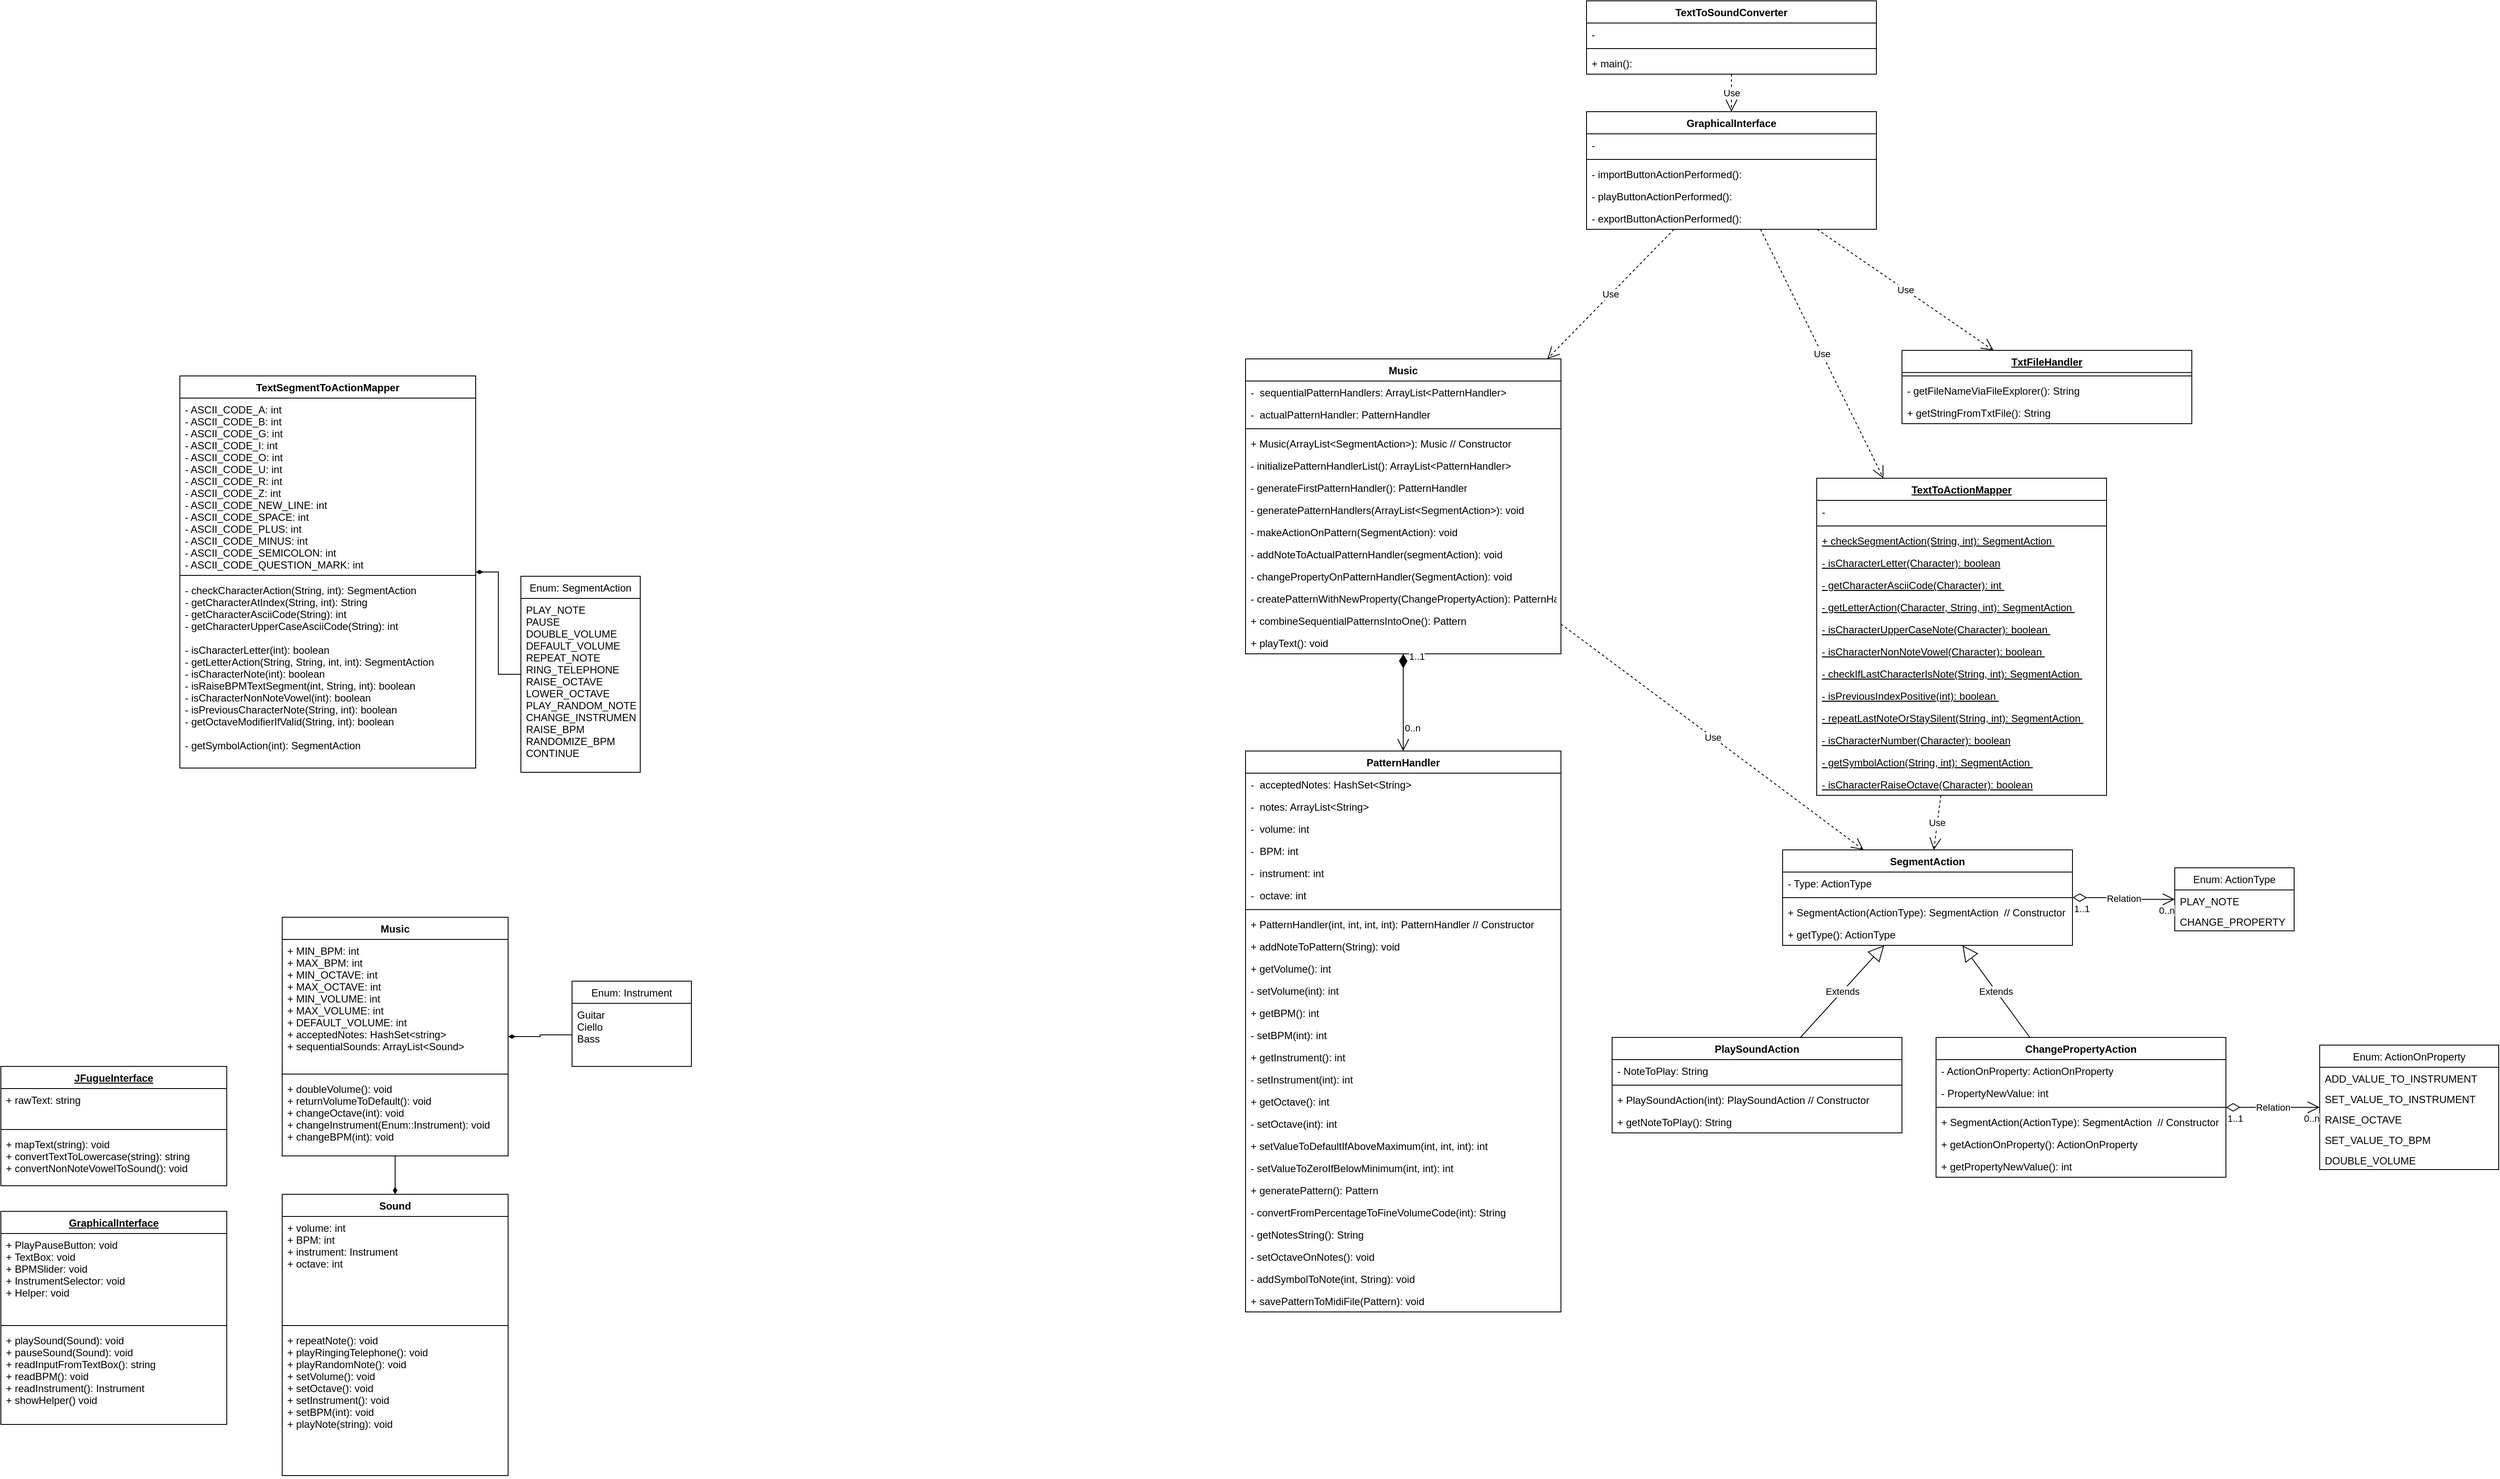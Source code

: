 <mxfile version="20.7.4" type="device"><diagram id="atDaTiZNlyzIli3E-rU5" name="Page-1"><mxGraphModel dx="2537" dy="3193" grid="1" gridSize="10" guides="1" tooltips="1" connect="1" arrows="1" fold="1" page="1" pageScale="1" pageWidth="850" pageHeight="1100" math="0" shadow="0"><root><mxCell id="0"/><mxCell id="1" parent="0"/><mxCell id="zH2M-6JYnDPtaQXjF-2B-13" value="JFugueInterface" style="swimlane;fontStyle=5;align=center;verticalAlign=top;childLayout=stackLayout;horizontal=1;startSize=26;horizontalStack=0;resizeParent=1;resizeParentMax=0;resizeLast=0;collapsible=1;marginBottom=0;" parent="1" vertex="1"><mxGeometry x="-200" y="-370" width="265" height="140" as="geometry"/></mxCell><mxCell id="zH2M-6JYnDPtaQXjF-2B-14" value="+ rawText: string" style="text;strokeColor=none;fillColor=none;align=left;verticalAlign=top;spacingLeft=4;spacingRight=4;overflow=hidden;rotatable=0;points=[[0,0.5],[1,0.5]];portConstraint=eastwest;" parent="zH2M-6JYnDPtaQXjF-2B-13" vertex="1"><mxGeometry y="26" width="265" height="44" as="geometry"/></mxCell><mxCell id="zH2M-6JYnDPtaQXjF-2B-15" value="" style="line;strokeWidth=1;fillColor=none;align=left;verticalAlign=middle;spacingTop=-1;spacingLeft=3;spacingRight=3;rotatable=0;labelPosition=right;points=[];portConstraint=eastwest;strokeColor=inherit;" parent="zH2M-6JYnDPtaQXjF-2B-13" vertex="1"><mxGeometry y="70" width="265" height="8" as="geometry"/></mxCell><mxCell id="zH2M-6JYnDPtaQXjF-2B-16" value="+ mapText(string): void&#10;+ convertTextToLowercase(string): string&#10;+ convertNonNoteVowelToSound(): void&#10;" style="text;strokeColor=none;fillColor=none;align=left;verticalAlign=top;spacingLeft=4;spacingRight=4;overflow=hidden;rotatable=0;points=[[0,0.5],[1,0.5]];portConstraint=eastwest;" parent="zH2M-6JYnDPtaQXjF-2B-13" vertex="1"><mxGeometry y="78" width="265" height="62" as="geometry"/></mxCell><mxCell id="zH2M-6JYnDPtaQXjF-2B-17" value="Sound" style="swimlane;fontStyle=1;align=center;verticalAlign=top;childLayout=stackLayout;horizontal=1;startSize=26;horizontalStack=0;resizeParent=1;resizeParentMax=0;resizeLast=0;collapsible=1;marginBottom=0;" parent="1" vertex="1"><mxGeometry x="130" y="-220" width="265" height="330" as="geometry"/></mxCell><mxCell id="zH2M-6JYnDPtaQXjF-2B-18" value="+ volume: int&#10;+ BPM: int&#10;+ instrument: Instrument&#10;+ octave: int" style="text;strokeColor=none;fillColor=none;align=left;verticalAlign=top;spacingLeft=4;spacingRight=4;overflow=hidden;rotatable=0;points=[[0,0.5],[1,0.5]];portConstraint=eastwest;" parent="zH2M-6JYnDPtaQXjF-2B-17" vertex="1"><mxGeometry y="26" width="265" height="124" as="geometry"/></mxCell><mxCell id="zH2M-6JYnDPtaQXjF-2B-19" value="" style="line;strokeWidth=1;fillColor=none;align=left;verticalAlign=middle;spacingTop=-1;spacingLeft=3;spacingRight=3;rotatable=0;labelPosition=right;points=[];portConstraint=eastwest;strokeColor=inherit;" parent="zH2M-6JYnDPtaQXjF-2B-17" vertex="1"><mxGeometry y="150" width="265" height="8" as="geometry"/></mxCell><mxCell id="zH2M-6JYnDPtaQXjF-2B-20" value="+ repeatNote(): void&#10;+ playRingingTelephone(): void&#10;+ playRandomNote(): void&#10;+ setVolume(): void&#10;+ setOctave(): void&#10;+ setInstrument(): void&#10;+ setBPM(int): void&#10;+ playNote(string): void" style="text;strokeColor=none;fillColor=none;align=left;verticalAlign=top;spacingLeft=4;spacingRight=4;overflow=hidden;rotatable=0;points=[[0,0.5],[1,0.5]];portConstraint=eastwest;" parent="zH2M-6JYnDPtaQXjF-2B-17" vertex="1"><mxGeometry y="158" width="265" height="172" as="geometry"/></mxCell><mxCell id="zH2M-6JYnDPtaQXjF-2B-21" value="GraphicalInterface" style="swimlane;fontStyle=5;align=center;verticalAlign=top;childLayout=stackLayout;horizontal=1;startSize=26;horizontalStack=0;resizeParent=1;resizeParentMax=0;resizeLast=0;collapsible=1;marginBottom=0;" parent="1" vertex="1"><mxGeometry x="-200" y="-200" width="265" height="250" as="geometry"/></mxCell><mxCell id="zH2M-6JYnDPtaQXjF-2B-22" value="+ PlayPauseButton: void&#10;+ TextBox: void&#10;+ BPMSlider: void&#10;+ InstrumentSelector: void&#10;+ Helper: void" style="text;strokeColor=none;fillColor=none;align=left;verticalAlign=top;spacingLeft=4;spacingRight=4;overflow=hidden;rotatable=0;points=[[0,0.5],[1,0.5]];portConstraint=eastwest;" parent="zH2M-6JYnDPtaQXjF-2B-21" vertex="1"><mxGeometry y="26" width="265" height="104" as="geometry"/></mxCell><mxCell id="zH2M-6JYnDPtaQXjF-2B-23" value="" style="line;strokeWidth=1;fillColor=none;align=left;verticalAlign=middle;spacingTop=-1;spacingLeft=3;spacingRight=3;rotatable=0;labelPosition=right;points=[];portConstraint=eastwest;strokeColor=inherit;" parent="zH2M-6JYnDPtaQXjF-2B-21" vertex="1"><mxGeometry y="130" width="265" height="8" as="geometry"/></mxCell><mxCell id="zH2M-6JYnDPtaQXjF-2B-24" value="+ playSound(Sound): void&#10;+ pauseSound(Sound): void&#10;+ readInputFromTextBox(): string&#10;+ readBPM(): void&#10;+ readInstrument(): Instrument&#10;+ showHelper() void" style="text;strokeColor=none;fillColor=none;align=left;verticalAlign=top;spacingLeft=4;spacingRight=4;overflow=hidden;rotatable=0;points=[[0,0.5],[1,0.5]];portConstraint=eastwest;" parent="zH2M-6JYnDPtaQXjF-2B-21" vertex="1"><mxGeometry y="138" width="265" height="112" as="geometry"/></mxCell><mxCell id="zH2M-6JYnDPtaQXjF-2B-29" value="Enum: Instrument" style="swimlane;fontStyle=0;childLayout=stackLayout;horizontal=1;startSize=26;fillColor=none;horizontalStack=0;resizeParent=1;resizeParentMax=0;resizeLast=0;collapsible=1;marginBottom=0;" parent="1" vertex="1"><mxGeometry x="470" y="-470" width="140" height="100" as="geometry"/></mxCell><mxCell id="zH2M-6JYnDPtaQXjF-2B-30" value="Guitar&#10;Ciello&#10;Bass" style="text;strokeColor=none;fillColor=none;align=left;verticalAlign=top;spacingLeft=4;spacingRight=4;overflow=hidden;rotatable=0;points=[[0,0.5],[1,0.5]];portConstraint=eastwest;" parent="zH2M-6JYnDPtaQXjF-2B-29" vertex="1"><mxGeometry y="26" width="140" height="74" as="geometry"/></mxCell><mxCell id="zH2M-6JYnDPtaQXjF-2B-34" style="edgeStyle=orthogonalEdgeStyle;rounded=0;orthogonalLoop=1;jettySize=auto;html=1;endArrow=diamondThin;endFill=1;" parent="1" source="zH2M-6JYnDPtaQXjF-2B-30" target="zH2M-6JYnDPtaQXjF-2B-35" edge="1"><mxGeometry relative="1" as="geometry"><mxPoint x="395" y="-372" as="targetPoint"/></mxGeometry></mxCell><mxCell id="zH2M-6JYnDPtaQXjF-2B-35" value="Music" style="swimlane;fontStyle=1;align=center;verticalAlign=top;childLayout=stackLayout;horizontal=1;startSize=26;horizontalStack=0;resizeParent=1;resizeParentMax=0;resizeLast=0;collapsible=1;marginBottom=0;" parent="1" vertex="1"><mxGeometry x="130" y="-545" width="265" height="280" as="geometry"/></mxCell><mxCell id="zH2M-6JYnDPtaQXjF-2B-36" value="+ MIN_BPM: int&#10;+ MAX_BPM: int&#10;+ MIN_OCTAVE: int&#10;+ MAX_OCTAVE: int&#10;+ MIN_VOLUME: int&#10;+ MAX_VOLUME: int&#10;+ DEFAULT_VOLUME: int&#10;+ acceptedNotes: HashSet&lt;string&gt;&#10;+ sequentialSounds: ArrayList&lt;Sound&gt;" style="text;strokeColor=none;fillColor=none;align=left;verticalAlign=top;spacingLeft=4;spacingRight=4;overflow=hidden;rotatable=0;points=[[0,0.5],[1,0.5]];portConstraint=eastwest;" parent="zH2M-6JYnDPtaQXjF-2B-35" vertex="1"><mxGeometry y="26" width="265" height="154" as="geometry"/></mxCell><mxCell id="zH2M-6JYnDPtaQXjF-2B-37" value="" style="line;strokeWidth=1;fillColor=none;align=left;verticalAlign=middle;spacingTop=-1;spacingLeft=3;spacingRight=3;rotatable=0;labelPosition=right;points=[];portConstraint=eastwest;strokeColor=inherit;" parent="zH2M-6JYnDPtaQXjF-2B-35" vertex="1"><mxGeometry y="180" width="265" height="8" as="geometry"/></mxCell><mxCell id="zH2M-6JYnDPtaQXjF-2B-38" value="+ doubleVolume(): void&#10;+ returnVolumeToDefault(): void&#10;+ changeOctave(int): void&#10;+ changeInstrument(Enum::Instrument): void&#10;+ changeBPM(int): void" style="text;strokeColor=none;fillColor=none;align=left;verticalAlign=top;spacingLeft=4;spacingRight=4;overflow=hidden;rotatable=0;points=[[0,0.5],[1,0.5]];portConstraint=eastwest;" parent="zH2M-6JYnDPtaQXjF-2B-35" vertex="1"><mxGeometry y="188" width="265" height="92" as="geometry"/></mxCell><mxCell id="zH2M-6JYnDPtaQXjF-2B-39" style="edgeStyle=orthogonalEdgeStyle;rounded=0;orthogonalLoop=1;jettySize=auto;html=1;endArrow=diamondThin;endFill=1;" parent="1" source="zH2M-6JYnDPtaQXjF-2B-35" target="zH2M-6JYnDPtaQXjF-2B-17" edge="1"><mxGeometry relative="1" as="geometry"><mxPoint x="355" y="-265" as="sourcePoint"/><mxPoint x="270" y="-260" as="targetPoint"/></mxGeometry></mxCell><mxCell id="vK5d8yM-XBrSYCmpb6tr-5" value="TextSegmentToActionMapper" style="swimlane;fontStyle=1;align=center;verticalAlign=top;childLayout=stackLayout;horizontal=1;startSize=26;horizontalStack=0;resizeParent=1;resizeParentMax=0;resizeLast=0;collapsible=1;marginBottom=0;" parent="1" vertex="1"><mxGeometry x="10" y="-1180" width="347" height="460" as="geometry"/></mxCell><mxCell id="vK5d8yM-XBrSYCmpb6tr-6" value="- ASCII_CODE_A: int&#10;- ASCII_CODE_B: int&#10;- ASCII_CODE_G: int&#10;- ASCII_CODE_I: int&#10;- ASCII_CODE_O: int&#10;- ASCII_CODE_U: int&#10;- ASCII_CODE_R: int&#10;- ASCII_CODE_Z: int&#10;- ASCII_CODE_NEW_LINE: int&#10;- ASCII_CODE_SPACE: int&#10;- ASCII_CODE_PLUS: int&#10;- ASCII_CODE_MINUS: int&#10;- ASCII_CODE_SEMICOLON: int&#10;- ASCII_CODE_QUESTION_MARK: int" style="text;strokeColor=none;fillColor=none;align=left;verticalAlign=top;spacingLeft=4;spacingRight=4;overflow=hidden;rotatable=0;points=[[0,0.5],[1,0.5]];portConstraint=eastwest;" parent="vK5d8yM-XBrSYCmpb6tr-5" vertex="1"><mxGeometry y="26" width="347" height="204" as="geometry"/></mxCell><mxCell id="vK5d8yM-XBrSYCmpb6tr-7" value="" style="line;strokeWidth=1;fillColor=none;align=left;verticalAlign=middle;spacingTop=-1;spacingLeft=3;spacingRight=3;rotatable=0;labelPosition=right;points=[];portConstraint=eastwest;strokeColor=inherit;" parent="vK5d8yM-XBrSYCmpb6tr-5" vertex="1"><mxGeometry y="230" width="347" height="8" as="geometry"/></mxCell><mxCell id="vK5d8yM-XBrSYCmpb6tr-8" value="- checkCharacterAction(String, int): SegmentAction&#10;- getCharacterAtIndex(String, int): String&#10;- getCharacterAsciiCode(String): int&#10;- getCharacterUpperCaseAsciiCode(String): int&#10;&#10;- isCharacterLetter(int): boolean&#10;- getLetterAction(String, String, int, int): SegmentAction&#10;- isCharacterNote(int): boolean&#10;- isRaiseBPMTextSegment(int, String, int): boolean&#10;- isCharacterNonNoteVowel(int): boolean&#10;- isPreviousCharacterNote(String, int): boolean&#10;- getOctaveModifierIfValid(String, int): boolean&#10;&#10;- getSymbolAction(int): SegmentAction" style="text;strokeColor=none;fillColor=none;align=left;verticalAlign=top;spacingLeft=4;spacingRight=4;overflow=hidden;rotatable=0;points=[[0,0.5],[1,0.5]];portConstraint=eastwest;" parent="vK5d8yM-XBrSYCmpb6tr-5" vertex="1"><mxGeometry y="238" width="347" height="222" as="geometry"/></mxCell><mxCell id="vK5d8yM-XBrSYCmpb6tr-9" value="Enum: SegmentAction" style="swimlane;fontStyle=0;childLayout=stackLayout;horizontal=1;startSize=26;fillColor=none;horizontalStack=0;resizeParent=1;resizeParentMax=0;resizeLast=0;collapsible=1;marginBottom=0;" parent="1" vertex="1"><mxGeometry x="410" y="-945" width="140" height="230" as="geometry"/></mxCell><mxCell id="vK5d8yM-XBrSYCmpb6tr-10" value="PLAY_NOTE&#10;PAUSE&#10;DOUBLE_VOLUME&#10;DEFAULT_VOLUME&#10;REPEAT_NOTE&#10;RING_TELEPHONE&#10;RAISE_OCTAVE&#10;LOWER_OCTAVE&#10;PLAY_RANDOM_NOTE&#10;CHANGE_INSTRUMENT&#10;RAISE_BPM&#10;RANDOMIZE_BPM&#10;CONTINUE" style="text;strokeColor=none;fillColor=none;align=left;verticalAlign=top;spacingLeft=4;spacingRight=4;overflow=hidden;rotatable=0;points=[[0,0.5],[1,0.5]];portConstraint=eastwest;" parent="vK5d8yM-XBrSYCmpb6tr-9" vertex="1"><mxGeometry y="26" width="140" height="204" as="geometry"/></mxCell><mxCell id="vK5d8yM-XBrSYCmpb6tr-11" style="edgeStyle=orthogonalEdgeStyle;rounded=0;orthogonalLoop=1;jettySize=auto;html=1;endArrow=diamondThin;endFill=1;" parent="1" source="vK5d8yM-XBrSYCmpb6tr-9" target="vK5d8yM-XBrSYCmpb6tr-5" edge="1"><mxGeometry relative="1" as="geometry"><mxPoint x="405" y="-395" as="targetPoint"/><mxPoint x="480" y="-397" as="sourcePoint"/></mxGeometry></mxCell><mxCell id="uSmnCyUoF4wdFyM7Fbh--1" value="SegmentAction" style="swimlane;fontStyle=1;align=center;verticalAlign=top;childLayout=stackLayout;horizontal=1;startSize=26;horizontalStack=0;resizeParent=1;resizeParentMax=0;resizeLast=0;collapsible=1;marginBottom=0;" vertex="1" parent="1"><mxGeometry x="1890" y="-624" width="340" height="112" as="geometry"/></mxCell><mxCell id="uSmnCyUoF4wdFyM7Fbh--5" value="- Type: ActionType" style="text;strokeColor=none;fillColor=none;align=left;verticalAlign=top;spacingLeft=4;spacingRight=4;overflow=hidden;rotatable=0;points=[[0,0.5],[1,0.5]];portConstraint=eastwest;" vertex="1" parent="uSmnCyUoF4wdFyM7Fbh--1"><mxGeometry y="26" width="340" height="26" as="geometry"/></mxCell><mxCell id="uSmnCyUoF4wdFyM7Fbh--3" value="" style="line;strokeWidth=1;fillColor=none;align=left;verticalAlign=middle;spacingTop=-1;spacingLeft=3;spacingRight=3;rotatable=0;labelPosition=right;points=[];portConstraint=eastwest;strokeColor=inherit;" vertex="1" parent="uSmnCyUoF4wdFyM7Fbh--1"><mxGeometry y="52" width="340" height="8" as="geometry"/></mxCell><mxCell id="uSmnCyUoF4wdFyM7Fbh--8" value="+ SegmentAction(ActionType): SegmentAction  // Constructor" style="text;strokeColor=none;fillColor=none;align=left;verticalAlign=top;spacingLeft=4;spacingRight=4;overflow=hidden;rotatable=0;points=[[0,0.5],[1,0.5]];portConstraint=eastwest;" vertex="1" parent="uSmnCyUoF4wdFyM7Fbh--1"><mxGeometry y="60" width="340" height="26" as="geometry"/></mxCell><mxCell id="uSmnCyUoF4wdFyM7Fbh--6" value="+ getType(): ActionType" style="text;strokeColor=none;fillColor=none;align=left;verticalAlign=top;spacingLeft=4;spacingRight=4;overflow=hidden;rotatable=0;points=[[0,0.5],[1,0.5]];portConstraint=eastwest;" vertex="1" parent="uSmnCyUoF4wdFyM7Fbh--1"><mxGeometry y="86" width="340" height="26" as="geometry"/></mxCell><mxCell id="uSmnCyUoF4wdFyM7Fbh--9" value="PlaySoundAction" style="swimlane;fontStyle=1;align=center;verticalAlign=top;childLayout=stackLayout;horizontal=1;startSize=26;horizontalStack=0;resizeParent=1;resizeParentMax=0;resizeLast=0;collapsible=1;marginBottom=0;" vertex="1" parent="1"><mxGeometry x="1690" y="-404" width="340" height="112" as="geometry"/></mxCell><mxCell id="uSmnCyUoF4wdFyM7Fbh--14" value="- NoteToPlay: String" style="text;strokeColor=none;fillColor=none;align=left;verticalAlign=top;spacingLeft=4;spacingRight=4;overflow=hidden;rotatable=0;points=[[0,0.5],[1,0.5]];portConstraint=eastwest;" vertex="1" parent="uSmnCyUoF4wdFyM7Fbh--9"><mxGeometry y="26" width="340" height="26" as="geometry"/></mxCell><mxCell id="uSmnCyUoF4wdFyM7Fbh--11" value="" style="line;strokeWidth=1;fillColor=none;align=left;verticalAlign=middle;spacingTop=-1;spacingLeft=3;spacingRight=3;rotatable=0;labelPosition=right;points=[];portConstraint=eastwest;strokeColor=inherit;" vertex="1" parent="uSmnCyUoF4wdFyM7Fbh--9"><mxGeometry y="52" width="340" height="8" as="geometry"/></mxCell><mxCell id="uSmnCyUoF4wdFyM7Fbh--12" value="+ PlaySoundAction(int): PlaySoundAction // Constructor" style="text;strokeColor=none;fillColor=none;align=left;verticalAlign=top;spacingLeft=4;spacingRight=4;overflow=hidden;rotatable=0;points=[[0,0.5],[1,0.5]];portConstraint=eastwest;" vertex="1" parent="uSmnCyUoF4wdFyM7Fbh--9"><mxGeometry y="60" width="340" height="26" as="geometry"/></mxCell><mxCell id="uSmnCyUoF4wdFyM7Fbh--13" value="+ getNoteToPlay(): String" style="text;strokeColor=none;fillColor=none;align=left;verticalAlign=top;spacingLeft=4;spacingRight=4;overflow=hidden;rotatable=0;points=[[0,0.5],[1,0.5]];portConstraint=eastwest;" vertex="1" parent="uSmnCyUoF4wdFyM7Fbh--9"><mxGeometry y="86" width="340" height="26" as="geometry"/></mxCell><mxCell id="uSmnCyUoF4wdFyM7Fbh--15" value="ChangePropertyAction" style="swimlane;fontStyle=1;align=center;verticalAlign=top;childLayout=stackLayout;horizontal=1;startSize=26;horizontalStack=0;resizeParent=1;resizeParentMax=0;resizeLast=0;collapsible=1;marginBottom=0;" vertex="1" parent="1"><mxGeometry x="2070" y="-404" width="340" height="164" as="geometry"/></mxCell><mxCell id="uSmnCyUoF4wdFyM7Fbh--16" value="- ActionOnProperty: ActionOnProperty" style="text;strokeColor=none;fillColor=none;align=left;verticalAlign=top;spacingLeft=4;spacingRight=4;overflow=hidden;rotatable=0;points=[[0,0.5],[1,0.5]];portConstraint=eastwest;" vertex="1" parent="uSmnCyUoF4wdFyM7Fbh--15"><mxGeometry y="26" width="340" height="26" as="geometry"/></mxCell><mxCell id="uSmnCyUoF4wdFyM7Fbh--17" value="- PropertyNewValue: int" style="text;strokeColor=none;fillColor=none;align=left;verticalAlign=top;spacingLeft=4;spacingRight=4;overflow=hidden;rotatable=0;points=[[0,0.5],[1,0.5]];portConstraint=eastwest;" vertex="1" parent="uSmnCyUoF4wdFyM7Fbh--15"><mxGeometry y="52" width="340" height="26" as="geometry"/></mxCell><mxCell id="uSmnCyUoF4wdFyM7Fbh--18" value="" style="line;strokeWidth=1;fillColor=none;align=left;verticalAlign=middle;spacingTop=-1;spacingLeft=3;spacingRight=3;rotatable=0;labelPosition=right;points=[];portConstraint=eastwest;strokeColor=inherit;" vertex="1" parent="uSmnCyUoF4wdFyM7Fbh--15"><mxGeometry y="78" width="340" height="8" as="geometry"/></mxCell><mxCell id="uSmnCyUoF4wdFyM7Fbh--19" value="+ SegmentAction(ActionType): SegmentAction  // Constructor" style="text;strokeColor=none;fillColor=none;align=left;verticalAlign=top;spacingLeft=4;spacingRight=4;overflow=hidden;rotatable=0;points=[[0,0.5],[1,0.5]];portConstraint=eastwest;" vertex="1" parent="uSmnCyUoF4wdFyM7Fbh--15"><mxGeometry y="86" width="340" height="26" as="geometry"/></mxCell><mxCell id="uSmnCyUoF4wdFyM7Fbh--20" value="+ getActionOnProperty(): ActionOnProperty" style="text;strokeColor=none;fillColor=none;align=left;verticalAlign=top;spacingLeft=4;spacingRight=4;overflow=hidden;rotatable=0;points=[[0,0.5],[1,0.5]];portConstraint=eastwest;" vertex="1" parent="uSmnCyUoF4wdFyM7Fbh--15"><mxGeometry y="112" width="340" height="26" as="geometry"/></mxCell><mxCell id="uSmnCyUoF4wdFyM7Fbh--49" value="+ getPropertyNewValue(): int" style="text;strokeColor=none;fillColor=none;align=left;verticalAlign=top;spacingLeft=4;spacingRight=4;overflow=hidden;rotatable=0;points=[[0,0.5],[1,0.5]];portConstraint=eastwest;" vertex="1" parent="uSmnCyUoF4wdFyM7Fbh--15"><mxGeometry y="138" width="340" height="26" as="geometry"/></mxCell><mxCell id="uSmnCyUoF4wdFyM7Fbh--21" value="Extends" style="endArrow=block;endSize=16;endFill=0;html=1;rounded=0;" edge="1" parent="1" source="uSmnCyUoF4wdFyM7Fbh--9" target="uSmnCyUoF4wdFyM7Fbh--1"><mxGeometry width="160" relative="1" as="geometry"><mxPoint x="1850" y="-454" as="sourcePoint"/><mxPoint x="2010" y="-454" as="targetPoint"/></mxGeometry></mxCell><mxCell id="uSmnCyUoF4wdFyM7Fbh--22" value="Extends" style="endArrow=block;endSize=16;endFill=0;html=1;rounded=0;" edge="1" parent="1" source="uSmnCyUoF4wdFyM7Fbh--15" target="uSmnCyUoF4wdFyM7Fbh--1"><mxGeometry width="160" relative="1" as="geometry"><mxPoint x="2049.997" y="-396" as="sourcePoint"/><mxPoint x="2142.701" y="-504" as="targetPoint"/></mxGeometry></mxCell><mxCell id="uSmnCyUoF4wdFyM7Fbh--23" value="Enum: ActionType" style="swimlane;fontStyle=0;childLayout=stackLayout;horizontal=1;startSize=26;fillColor=none;horizontalStack=0;resizeParent=1;resizeParentMax=0;resizeLast=0;collapsible=1;marginBottom=0;" vertex="1" parent="1"><mxGeometry x="2350" y="-603" width="140" height="74" as="geometry"/></mxCell><mxCell id="uSmnCyUoF4wdFyM7Fbh--24" value="PLAY_NOTE" style="text;strokeColor=none;fillColor=none;align=left;verticalAlign=top;spacingLeft=4;spacingRight=4;overflow=hidden;rotatable=0;points=[[0,0.5],[1,0.5]];portConstraint=eastwest;" vertex="1" parent="uSmnCyUoF4wdFyM7Fbh--23"><mxGeometry y="26" width="140" height="24" as="geometry"/></mxCell><mxCell id="uSmnCyUoF4wdFyM7Fbh--40" value="CHANGE_PROPERTY" style="text;strokeColor=none;fillColor=none;align=left;verticalAlign=top;spacingLeft=4;spacingRight=4;overflow=hidden;rotatable=0;points=[[0,0.5],[1,0.5]];portConstraint=eastwest;" vertex="1" parent="uSmnCyUoF4wdFyM7Fbh--23"><mxGeometry y="50" width="140" height="24" as="geometry"/></mxCell><mxCell id="uSmnCyUoF4wdFyM7Fbh--26" value="Relation" style="endArrow=open;html=1;endSize=12;startArrow=diamondThin;startSize=14;startFill=0;edgeStyle=orthogonalEdgeStyle;rounded=0;" edge="1" parent="1" source="uSmnCyUoF4wdFyM7Fbh--1" target="uSmnCyUoF4wdFyM7Fbh--23"><mxGeometry relative="1" as="geometry"><mxPoint x="2250" y="-619.34" as="sourcePoint"/><mxPoint x="2410" y="-619.34" as="targetPoint"/></mxGeometry></mxCell><mxCell id="uSmnCyUoF4wdFyM7Fbh--27" value="1..1" style="edgeLabel;resizable=0;html=1;align=left;verticalAlign=top;" connectable="0" vertex="1" parent="uSmnCyUoF4wdFyM7Fbh--26"><mxGeometry x="-1" relative="1" as="geometry"/></mxCell><mxCell id="uSmnCyUoF4wdFyM7Fbh--28" value="0..n" style="edgeLabel;resizable=0;html=1;align=right;verticalAlign=top;" connectable="0" vertex="1" parent="uSmnCyUoF4wdFyM7Fbh--26"><mxGeometry x="1" relative="1" as="geometry"/></mxCell><mxCell id="uSmnCyUoF4wdFyM7Fbh--29" value="Enum: ActionOnProperty" style="swimlane;fontStyle=0;childLayout=stackLayout;horizontal=1;startSize=26;fillColor=none;horizontalStack=0;resizeParent=1;resizeParentMax=0;resizeLast=0;collapsible=1;marginBottom=0;" vertex="1" parent="1"><mxGeometry x="2520" y="-395" width="210" height="146" as="geometry"/></mxCell><mxCell id="uSmnCyUoF4wdFyM7Fbh--30" value="ADD_VALUE_TO_INSTRUMENT" style="text;strokeColor=none;fillColor=none;align=left;verticalAlign=top;spacingLeft=4;spacingRight=4;overflow=hidden;rotatable=0;points=[[0,0.5],[1,0.5]];portConstraint=eastwest;" vertex="1" parent="uSmnCyUoF4wdFyM7Fbh--29"><mxGeometry y="26" width="210" height="24" as="geometry"/></mxCell><mxCell id="uSmnCyUoF4wdFyM7Fbh--36" value="SET_VALUE_TO_INSTRUMENT" style="text;strokeColor=none;fillColor=none;align=left;verticalAlign=top;spacingLeft=4;spacingRight=4;overflow=hidden;rotatable=0;points=[[0,0.5],[1,0.5]];portConstraint=eastwest;" vertex="1" parent="uSmnCyUoF4wdFyM7Fbh--29"><mxGeometry y="50" width="210" height="24" as="geometry"/></mxCell><mxCell id="uSmnCyUoF4wdFyM7Fbh--37" value="RAISE_OCTAVE" style="text;strokeColor=none;fillColor=none;align=left;verticalAlign=top;spacingLeft=4;spacingRight=4;overflow=hidden;rotatable=0;points=[[0,0.5],[1,0.5]];portConstraint=eastwest;" vertex="1" parent="uSmnCyUoF4wdFyM7Fbh--29"><mxGeometry y="74" width="210" height="24" as="geometry"/></mxCell><mxCell id="uSmnCyUoF4wdFyM7Fbh--38" value="SET_VALUE_TO_BPM" style="text;strokeColor=none;fillColor=none;align=left;verticalAlign=top;spacingLeft=4;spacingRight=4;overflow=hidden;rotatable=0;points=[[0,0.5],[1,0.5]];portConstraint=eastwest;" vertex="1" parent="uSmnCyUoF4wdFyM7Fbh--29"><mxGeometry y="98" width="210" height="24" as="geometry"/></mxCell><mxCell id="uSmnCyUoF4wdFyM7Fbh--39" value="DOUBLE_VOLUME" style="text;strokeColor=none;fillColor=none;align=left;verticalAlign=top;spacingLeft=4;spacingRight=4;overflow=hidden;rotatable=0;points=[[0,0.5],[1,0.5]];portConstraint=eastwest;" vertex="1" parent="uSmnCyUoF4wdFyM7Fbh--29"><mxGeometry y="122" width="210" height="24" as="geometry"/></mxCell><mxCell id="uSmnCyUoF4wdFyM7Fbh--31" value="Relation" style="endArrow=open;html=1;endSize=12;startArrow=diamondThin;startSize=14;startFill=0;edgeStyle=orthogonalEdgeStyle;rounded=0;" edge="1" parent="1" source="uSmnCyUoF4wdFyM7Fbh--15" target="uSmnCyUoF4wdFyM7Fbh--29"><mxGeometry relative="1" as="geometry"><mxPoint x="2440" y="-348.36" as="sourcePoint"/><mxPoint x="2560" y="-348.36" as="targetPoint"/></mxGeometry></mxCell><mxCell id="uSmnCyUoF4wdFyM7Fbh--32" value="1..1" style="edgeLabel;resizable=0;html=1;align=left;verticalAlign=top;" connectable="0" vertex="1" parent="uSmnCyUoF4wdFyM7Fbh--31"><mxGeometry x="-1" relative="1" as="geometry"/></mxCell><mxCell id="uSmnCyUoF4wdFyM7Fbh--33" value="0..n" style="edgeLabel;resizable=0;html=1;align=right;verticalAlign=top;" connectable="0" vertex="1" parent="uSmnCyUoF4wdFyM7Fbh--31"><mxGeometry x="1" relative="1" as="geometry"/></mxCell><mxCell id="uSmnCyUoF4wdFyM7Fbh--41" value="TextToActionMapper" style="swimlane;fontStyle=5;align=center;verticalAlign=top;childLayout=stackLayout;horizontal=1;startSize=26;horizontalStack=0;resizeParent=1;resizeParentMax=0;resizeLast=0;collapsible=1;marginBottom=0;" vertex="1" parent="1"><mxGeometry x="1930" y="-1060" width="340" height="372" as="geometry"/></mxCell><mxCell id="uSmnCyUoF4wdFyM7Fbh--42" value="- " style="text;strokeColor=none;fillColor=none;align=left;verticalAlign=top;spacingLeft=4;spacingRight=4;overflow=hidden;rotatable=0;points=[[0,0.5],[1,0.5]];portConstraint=eastwest;" vertex="1" parent="uSmnCyUoF4wdFyM7Fbh--41"><mxGeometry y="26" width="340" height="26" as="geometry"/></mxCell><mxCell id="uSmnCyUoF4wdFyM7Fbh--43" value="" style="line;strokeWidth=1;fillColor=none;align=left;verticalAlign=middle;spacingTop=-1;spacingLeft=3;spacingRight=3;rotatable=0;labelPosition=right;points=[];portConstraint=eastwest;strokeColor=inherit;fontStyle=4" vertex="1" parent="uSmnCyUoF4wdFyM7Fbh--41"><mxGeometry y="52" width="340" height="8" as="geometry"/></mxCell><mxCell id="uSmnCyUoF4wdFyM7Fbh--127" value="+ checkSegmentAction(String, int): SegmentAction " style="text;strokeColor=none;fillColor=none;align=left;verticalAlign=top;spacingLeft=4;spacingRight=4;overflow=hidden;rotatable=0;points=[[0,0.5],[1,0.5]];portConstraint=eastwest;fontStyle=4" vertex="1" parent="uSmnCyUoF4wdFyM7Fbh--41"><mxGeometry y="60" width="340" height="26" as="geometry"/></mxCell><mxCell id="uSmnCyUoF4wdFyM7Fbh--125" value="- isCharacterLetter(Character): boolean" style="text;strokeColor=none;fillColor=none;align=left;verticalAlign=top;spacingLeft=4;spacingRight=4;overflow=hidden;rotatable=0;points=[[0,0.5],[1,0.5]];portConstraint=eastwest;fontStyle=4" vertex="1" parent="uSmnCyUoF4wdFyM7Fbh--41"><mxGeometry y="86" width="340" height="26" as="geometry"/></mxCell><mxCell id="uSmnCyUoF4wdFyM7Fbh--124" value="- getCharacterAsciiCode(Character): int " style="text;strokeColor=none;fillColor=none;align=left;verticalAlign=top;spacingLeft=4;spacingRight=4;overflow=hidden;rotatable=0;points=[[0,0.5],[1,0.5]];portConstraint=eastwest;fontStyle=4" vertex="1" parent="uSmnCyUoF4wdFyM7Fbh--41"><mxGeometry y="112" width="340" height="26" as="geometry"/></mxCell><mxCell id="uSmnCyUoF4wdFyM7Fbh--123" value="- getLetterAction(Character, String, int): SegmentAction " style="text;strokeColor=none;fillColor=none;align=left;verticalAlign=top;spacingLeft=4;spacingRight=4;overflow=hidden;rotatable=0;points=[[0,0.5],[1,0.5]];portConstraint=eastwest;fontStyle=4" vertex="1" parent="uSmnCyUoF4wdFyM7Fbh--41"><mxGeometry y="138" width="340" height="26" as="geometry"/></mxCell><mxCell id="uSmnCyUoF4wdFyM7Fbh--122" value="- isCharacterUpperCaseNote(Character): boolean " style="text;strokeColor=none;fillColor=none;align=left;verticalAlign=top;spacingLeft=4;spacingRight=4;overflow=hidden;rotatable=0;points=[[0,0.5],[1,0.5]];portConstraint=eastwest;fontStyle=4" vertex="1" parent="uSmnCyUoF4wdFyM7Fbh--41"><mxGeometry y="164" width="340" height="26" as="geometry"/></mxCell><mxCell id="uSmnCyUoF4wdFyM7Fbh--121" value="- isCharacterNonNoteVowel(Character): boolean " style="text;strokeColor=none;fillColor=none;align=left;verticalAlign=top;spacingLeft=4;spacingRight=4;overflow=hidden;rotatable=0;points=[[0,0.5],[1,0.5]];portConstraint=eastwest;fontStyle=4" vertex="1" parent="uSmnCyUoF4wdFyM7Fbh--41"><mxGeometry y="190" width="340" height="26" as="geometry"/></mxCell><mxCell id="uSmnCyUoF4wdFyM7Fbh--120" value="- checkIfLastCharacterIsNote(String, int): SegmentAction " style="text;strokeColor=none;fillColor=none;align=left;verticalAlign=top;spacingLeft=4;spacingRight=4;overflow=hidden;rotatable=0;points=[[0,0.5],[1,0.5]];portConstraint=eastwest;fontStyle=4" vertex="1" parent="uSmnCyUoF4wdFyM7Fbh--41"><mxGeometry y="216" width="340" height="26" as="geometry"/></mxCell><mxCell id="uSmnCyUoF4wdFyM7Fbh--119" value="- isPreviousIndexPositive(int): boolean " style="text;strokeColor=none;fillColor=none;align=left;verticalAlign=top;spacingLeft=4;spacingRight=4;overflow=hidden;rotatable=0;points=[[0,0.5],[1,0.5]];portConstraint=eastwest;fontStyle=4" vertex="1" parent="uSmnCyUoF4wdFyM7Fbh--41"><mxGeometry y="242" width="340" height="26" as="geometry"/></mxCell><mxCell id="uSmnCyUoF4wdFyM7Fbh--118" value="- repeatLastNoteOrStaySilent(String, int): SegmentAction " style="text;strokeColor=none;fillColor=none;align=left;verticalAlign=top;spacingLeft=4;spacingRight=4;overflow=hidden;rotatable=0;points=[[0,0.5],[1,0.5]];portConstraint=eastwest;fontStyle=4" vertex="1" parent="uSmnCyUoF4wdFyM7Fbh--41"><mxGeometry y="268" width="340" height="26" as="geometry"/></mxCell><mxCell id="uSmnCyUoF4wdFyM7Fbh--131" value="- isCharacterNumber(Character): boolean" style="text;strokeColor=none;fillColor=none;align=left;verticalAlign=top;spacingLeft=4;spacingRight=4;overflow=hidden;rotatable=0;points=[[0,0.5],[1,0.5]];portConstraint=eastwest;fontStyle=4" vertex="1" parent="uSmnCyUoF4wdFyM7Fbh--41"><mxGeometry y="294" width="340" height="26" as="geometry"/></mxCell><mxCell id="uSmnCyUoF4wdFyM7Fbh--132" value="- getSymbolAction(String, int): SegmentAction " style="text;strokeColor=none;fillColor=none;align=left;verticalAlign=top;spacingLeft=4;spacingRight=4;overflow=hidden;rotatable=0;points=[[0,0.5],[1,0.5]];portConstraint=eastwest;fontStyle=4" vertex="1" parent="uSmnCyUoF4wdFyM7Fbh--41"><mxGeometry y="320" width="340" height="26" as="geometry"/></mxCell><mxCell id="uSmnCyUoF4wdFyM7Fbh--133" value="- isCharacterRaiseOctave(Character): boolean" style="text;strokeColor=none;fillColor=none;align=left;verticalAlign=top;spacingLeft=4;spacingRight=4;overflow=hidden;rotatable=0;points=[[0,0.5],[1,0.5]];portConstraint=eastwest;fontStyle=4" vertex="1" parent="uSmnCyUoF4wdFyM7Fbh--41"><mxGeometry y="346" width="340" height="26" as="geometry"/></mxCell><mxCell id="uSmnCyUoF4wdFyM7Fbh--50" value="TextToSoundConverter" style="swimlane;fontStyle=1;align=center;verticalAlign=top;childLayout=stackLayout;horizontal=1;startSize=26;horizontalStack=0;resizeParent=1;resizeParentMax=0;resizeLast=0;collapsible=1;marginBottom=0;" vertex="1" parent="1"><mxGeometry x="1660" y="-1620" width="340" height="86" as="geometry"/></mxCell><mxCell id="uSmnCyUoF4wdFyM7Fbh--51" value="- " style="text;strokeColor=none;fillColor=none;align=left;verticalAlign=top;spacingLeft=4;spacingRight=4;overflow=hidden;rotatable=0;points=[[0,0.5],[1,0.5]];portConstraint=eastwest;" vertex="1" parent="uSmnCyUoF4wdFyM7Fbh--50"><mxGeometry y="26" width="340" height="26" as="geometry"/></mxCell><mxCell id="uSmnCyUoF4wdFyM7Fbh--52" value="" style="line;strokeWidth=1;fillColor=none;align=left;verticalAlign=middle;spacingTop=-1;spacingLeft=3;spacingRight=3;rotatable=0;labelPosition=right;points=[];portConstraint=eastwest;strokeColor=inherit;" vertex="1" parent="uSmnCyUoF4wdFyM7Fbh--50"><mxGeometry y="52" width="340" height="8" as="geometry"/></mxCell><mxCell id="uSmnCyUoF4wdFyM7Fbh--53" value="+ main(): " style="text;strokeColor=none;fillColor=none;align=left;verticalAlign=top;spacingLeft=4;spacingRight=4;overflow=hidden;rotatable=0;points=[[0,0.5],[1,0.5]];portConstraint=eastwest;" vertex="1" parent="uSmnCyUoF4wdFyM7Fbh--50"><mxGeometry y="60" width="340" height="26" as="geometry"/></mxCell><mxCell id="uSmnCyUoF4wdFyM7Fbh--54" value="PatternHandler" style="swimlane;fontStyle=1;align=center;verticalAlign=top;childLayout=stackLayout;horizontal=1;startSize=26;horizontalStack=0;resizeParent=1;resizeParentMax=0;resizeLast=0;collapsible=1;marginBottom=0;" vertex="1" parent="1"><mxGeometry x="1260" y="-740" width="370" height="658" as="geometry"/></mxCell><mxCell id="uSmnCyUoF4wdFyM7Fbh--55" value="-  acceptedNotes: HashSet&lt;String&gt;" style="text;strokeColor=none;fillColor=none;align=left;verticalAlign=top;spacingLeft=4;spacingRight=4;overflow=hidden;rotatable=0;points=[[0,0.5],[1,0.5]];portConstraint=eastwest;" vertex="1" parent="uSmnCyUoF4wdFyM7Fbh--54"><mxGeometry y="26" width="370" height="26" as="geometry"/></mxCell><mxCell id="uSmnCyUoF4wdFyM7Fbh--58" value="-  notes: ArrayList&lt;String&gt;" style="text;strokeColor=none;fillColor=none;align=left;verticalAlign=top;spacingLeft=4;spacingRight=4;overflow=hidden;rotatable=0;points=[[0,0.5],[1,0.5]];portConstraint=eastwest;" vertex="1" parent="uSmnCyUoF4wdFyM7Fbh--54"><mxGeometry y="52" width="370" height="26" as="geometry"/></mxCell><mxCell id="uSmnCyUoF4wdFyM7Fbh--60" value="-  volume: int" style="text;strokeColor=none;fillColor=none;align=left;verticalAlign=top;spacingLeft=4;spacingRight=4;overflow=hidden;rotatable=0;points=[[0,0.5],[1,0.5]];portConstraint=eastwest;" vertex="1" parent="uSmnCyUoF4wdFyM7Fbh--54"><mxGeometry y="78" width="370" height="26" as="geometry"/></mxCell><mxCell id="uSmnCyUoF4wdFyM7Fbh--59" value="-  BPM: int" style="text;strokeColor=none;fillColor=none;align=left;verticalAlign=top;spacingLeft=4;spacingRight=4;overflow=hidden;rotatable=0;points=[[0,0.5],[1,0.5]];portConstraint=eastwest;" vertex="1" parent="uSmnCyUoF4wdFyM7Fbh--54"><mxGeometry y="104" width="370" height="26" as="geometry"/></mxCell><mxCell id="uSmnCyUoF4wdFyM7Fbh--61" value="-  instrument: int" style="text;strokeColor=none;fillColor=none;align=left;verticalAlign=top;spacingLeft=4;spacingRight=4;overflow=hidden;rotatable=0;points=[[0,0.5],[1,0.5]];portConstraint=eastwest;" vertex="1" parent="uSmnCyUoF4wdFyM7Fbh--54"><mxGeometry y="130" width="370" height="26" as="geometry"/></mxCell><mxCell id="uSmnCyUoF4wdFyM7Fbh--62" value="-  octave: int" style="text;strokeColor=none;fillColor=none;align=left;verticalAlign=top;spacingLeft=4;spacingRight=4;overflow=hidden;rotatable=0;points=[[0,0.5],[1,0.5]];portConstraint=eastwest;" vertex="1" parent="uSmnCyUoF4wdFyM7Fbh--54"><mxGeometry y="156" width="370" height="26" as="geometry"/></mxCell><mxCell id="uSmnCyUoF4wdFyM7Fbh--56" value="" style="line;strokeWidth=1;fillColor=none;align=left;verticalAlign=middle;spacingTop=-1;spacingLeft=3;spacingRight=3;rotatable=0;labelPosition=right;points=[];portConstraint=eastwest;strokeColor=inherit;" vertex="1" parent="uSmnCyUoF4wdFyM7Fbh--54"><mxGeometry y="182" width="370" height="8" as="geometry"/></mxCell><mxCell id="uSmnCyUoF4wdFyM7Fbh--57" value="+ PatternHandler(int, int, int, int): PatternHandler // Constructor" style="text;strokeColor=none;fillColor=none;align=left;verticalAlign=top;spacingLeft=4;spacingRight=4;overflow=hidden;rotatable=0;points=[[0,0.5],[1,0.5]];portConstraint=eastwest;" vertex="1" parent="uSmnCyUoF4wdFyM7Fbh--54"><mxGeometry y="190" width="370" height="26" as="geometry"/></mxCell><mxCell id="uSmnCyUoF4wdFyM7Fbh--65" value="+ addNoteToPattern(String): void " style="text;strokeColor=none;fillColor=none;align=left;verticalAlign=top;spacingLeft=4;spacingRight=4;overflow=hidden;rotatable=0;points=[[0,0.5],[1,0.5]];portConstraint=eastwest;" vertex="1" parent="uSmnCyUoF4wdFyM7Fbh--54"><mxGeometry y="216" width="370" height="26" as="geometry"/></mxCell><mxCell id="uSmnCyUoF4wdFyM7Fbh--64" value="+ getVolume(): int " style="text;strokeColor=none;fillColor=none;align=left;verticalAlign=top;spacingLeft=4;spacingRight=4;overflow=hidden;rotatable=0;points=[[0,0.5],[1,0.5]];portConstraint=eastwest;" vertex="1" parent="uSmnCyUoF4wdFyM7Fbh--54"><mxGeometry y="242" width="370" height="26" as="geometry"/></mxCell><mxCell id="uSmnCyUoF4wdFyM7Fbh--69" value="- setVolume(int): int " style="text;strokeColor=none;fillColor=none;align=left;verticalAlign=top;spacingLeft=4;spacingRight=4;overflow=hidden;rotatable=0;points=[[0,0.5],[1,0.5]];portConstraint=eastwest;" vertex="1" parent="uSmnCyUoF4wdFyM7Fbh--54"><mxGeometry y="268" width="370" height="26" as="geometry"/></mxCell><mxCell id="uSmnCyUoF4wdFyM7Fbh--68" value="+ getBPM(): int " style="text;strokeColor=none;fillColor=none;align=left;verticalAlign=top;spacingLeft=4;spacingRight=4;overflow=hidden;rotatable=0;points=[[0,0.5],[1,0.5]];portConstraint=eastwest;" vertex="1" parent="uSmnCyUoF4wdFyM7Fbh--54"><mxGeometry y="294" width="370" height="26" as="geometry"/></mxCell><mxCell id="uSmnCyUoF4wdFyM7Fbh--67" value="- setBPM(int): int " style="text;strokeColor=none;fillColor=none;align=left;verticalAlign=top;spacingLeft=4;spacingRight=4;overflow=hidden;rotatable=0;points=[[0,0.5],[1,0.5]];portConstraint=eastwest;" vertex="1" parent="uSmnCyUoF4wdFyM7Fbh--54"><mxGeometry y="320" width="370" height="26" as="geometry"/></mxCell><mxCell id="uSmnCyUoF4wdFyM7Fbh--66" value="+ getInstrument(): int " style="text;strokeColor=none;fillColor=none;align=left;verticalAlign=top;spacingLeft=4;spacingRight=4;overflow=hidden;rotatable=0;points=[[0,0.5],[1,0.5]];portConstraint=eastwest;" vertex="1" parent="uSmnCyUoF4wdFyM7Fbh--54"><mxGeometry y="346" width="370" height="26" as="geometry"/></mxCell><mxCell id="uSmnCyUoF4wdFyM7Fbh--63" value="- setInstrument(int): int " style="text;strokeColor=none;fillColor=none;align=left;verticalAlign=top;spacingLeft=4;spacingRight=4;overflow=hidden;rotatable=0;points=[[0,0.5],[1,0.5]];portConstraint=eastwest;" vertex="1" parent="uSmnCyUoF4wdFyM7Fbh--54"><mxGeometry y="372" width="370" height="26" as="geometry"/></mxCell><mxCell id="uSmnCyUoF4wdFyM7Fbh--77" value="+ getOctave(): int " style="text;strokeColor=none;fillColor=none;align=left;verticalAlign=top;spacingLeft=4;spacingRight=4;overflow=hidden;rotatable=0;points=[[0,0.5],[1,0.5]];portConstraint=eastwest;" vertex="1" parent="uSmnCyUoF4wdFyM7Fbh--54"><mxGeometry y="398" width="370" height="26" as="geometry"/></mxCell><mxCell id="uSmnCyUoF4wdFyM7Fbh--78" value="- setOctave(int): int " style="text;strokeColor=none;fillColor=none;align=left;verticalAlign=top;spacingLeft=4;spacingRight=4;overflow=hidden;rotatable=0;points=[[0,0.5],[1,0.5]];portConstraint=eastwest;" vertex="1" parent="uSmnCyUoF4wdFyM7Fbh--54"><mxGeometry y="424" width="370" height="26" as="geometry"/></mxCell><mxCell id="uSmnCyUoF4wdFyM7Fbh--75" value="+ setValueToDefaultIfAboveMaximum(int, int, int): int " style="text;strokeColor=none;fillColor=none;align=left;verticalAlign=top;spacingLeft=4;spacingRight=4;overflow=hidden;rotatable=0;points=[[0,0.5],[1,0.5]];portConstraint=eastwest;" vertex="1" parent="uSmnCyUoF4wdFyM7Fbh--54"><mxGeometry y="450" width="370" height="26" as="geometry"/></mxCell><mxCell id="uSmnCyUoF4wdFyM7Fbh--76" value="- setValueToZeroIfBelowMinimum(int, int): int " style="text;strokeColor=none;fillColor=none;align=left;verticalAlign=top;spacingLeft=4;spacingRight=4;overflow=hidden;rotatable=0;points=[[0,0.5],[1,0.5]];portConstraint=eastwest;" vertex="1" parent="uSmnCyUoF4wdFyM7Fbh--54"><mxGeometry y="476" width="370" height="26" as="geometry"/></mxCell><mxCell id="uSmnCyUoF4wdFyM7Fbh--80" value="+ generatePattern(): Pattern " style="text;strokeColor=none;fillColor=none;align=left;verticalAlign=top;spacingLeft=4;spacingRight=4;overflow=hidden;rotatable=0;points=[[0,0.5],[1,0.5]];portConstraint=eastwest;" vertex="1" parent="uSmnCyUoF4wdFyM7Fbh--54"><mxGeometry y="502" width="370" height="26" as="geometry"/></mxCell><mxCell id="uSmnCyUoF4wdFyM7Fbh--81" value="- convertFromPercentageToFineVolumeCode(int): String " style="text;strokeColor=none;fillColor=none;align=left;verticalAlign=top;spacingLeft=4;spacingRight=4;overflow=hidden;rotatable=0;points=[[0,0.5],[1,0.5]];portConstraint=eastwest;" vertex="1" parent="uSmnCyUoF4wdFyM7Fbh--54"><mxGeometry y="528" width="370" height="26" as="geometry"/></mxCell><mxCell id="uSmnCyUoF4wdFyM7Fbh--82" value="- getNotesString(): String " style="text;strokeColor=none;fillColor=none;align=left;verticalAlign=top;spacingLeft=4;spacingRight=4;overflow=hidden;rotatable=0;points=[[0,0.5],[1,0.5]];portConstraint=eastwest;" vertex="1" parent="uSmnCyUoF4wdFyM7Fbh--54"><mxGeometry y="554" width="370" height="26" as="geometry"/></mxCell><mxCell id="uSmnCyUoF4wdFyM7Fbh--83" value="- setOctaveOnNotes(): void " style="text;strokeColor=none;fillColor=none;align=left;verticalAlign=top;spacingLeft=4;spacingRight=4;overflow=hidden;rotatable=0;points=[[0,0.5],[1,0.5]];portConstraint=eastwest;" vertex="1" parent="uSmnCyUoF4wdFyM7Fbh--54"><mxGeometry y="580" width="370" height="26" as="geometry"/></mxCell><mxCell id="uSmnCyUoF4wdFyM7Fbh--84" value="- addSymbolToNote(int, String): void " style="text;strokeColor=none;fillColor=none;align=left;verticalAlign=top;spacingLeft=4;spacingRight=4;overflow=hidden;rotatable=0;points=[[0,0.5],[1,0.5]];portConstraint=eastwest;" vertex="1" parent="uSmnCyUoF4wdFyM7Fbh--54"><mxGeometry y="606" width="370" height="26" as="geometry"/></mxCell><mxCell id="uSmnCyUoF4wdFyM7Fbh--85" value="+ savePatternToMidiFile(Pattern): void " style="text;strokeColor=none;fillColor=none;align=left;verticalAlign=top;spacingLeft=4;spacingRight=4;overflow=hidden;rotatable=0;points=[[0,0.5],[1,0.5]];portConstraint=eastwest;" vertex="1" parent="uSmnCyUoF4wdFyM7Fbh--54"><mxGeometry y="632" width="370" height="26" as="geometry"/></mxCell><mxCell id="uSmnCyUoF4wdFyM7Fbh--87" value="Music" style="swimlane;fontStyle=1;align=center;verticalAlign=top;childLayout=stackLayout;horizontal=1;startSize=26;horizontalStack=0;resizeParent=1;resizeParentMax=0;resizeLast=0;collapsible=1;marginBottom=0;" vertex="1" parent="1"><mxGeometry x="1260" y="-1200" width="370" height="346" as="geometry"/></mxCell><mxCell id="uSmnCyUoF4wdFyM7Fbh--88" value="-  sequentialPatternHandlers: ArrayList&lt;PatternHandler&gt;" style="text;strokeColor=none;fillColor=none;align=left;verticalAlign=top;spacingLeft=4;spacingRight=4;overflow=hidden;rotatable=0;points=[[0,0.5],[1,0.5]];portConstraint=eastwest;" vertex="1" parent="uSmnCyUoF4wdFyM7Fbh--87"><mxGeometry y="26" width="370" height="26" as="geometry"/></mxCell><mxCell id="uSmnCyUoF4wdFyM7Fbh--89" value="-  actualPatternHandler: PatternHandler" style="text;strokeColor=none;fillColor=none;align=left;verticalAlign=top;spacingLeft=4;spacingRight=4;overflow=hidden;rotatable=0;points=[[0,0.5],[1,0.5]];portConstraint=eastwest;" vertex="1" parent="uSmnCyUoF4wdFyM7Fbh--87"><mxGeometry y="52" width="370" height="26" as="geometry"/></mxCell><mxCell id="uSmnCyUoF4wdFyM7Fbh--94" value="" style="line;strokeWidth=1;fillColor=none;align=left;verticalAlign=middle;spacingTop=-1;spacingLeft=3;spacingRight=3;rotatable=0;labelPosition=right;points=[];portConstraint=eastwest;strokeColor=inherit;" vertex="1" parent="uSmnCyUoF4wdFyM7Fbh--87"><mxGeometry y="78" width="370" height="8" as="geometry"/></mxCell><mxCell id="uSmnCyUoF4wdFyM7Fbh--95" value="+ Music(ArrayList&lt;SegmentAction&gt;): Music // Constructor" style="text;strokeColor=none;fillColor=none;align=left;verticalAlign=top;spacingLeft=4;spacingRight=4;overflow=hidden;rotatable=0;points=[[0,0.5],[1,0.5]];portConstraint=eastwest;" vertex="1" parent="uSmnCyUoF4wdFyM7Fbh--87"><mxGeometry y="86" width="370" height="26" as="geometry"/></mxCell><mxCell id="uSmnCyUoF4wdFyM7Fbh--96" value="- initializePatternHandlerList(): ArrayList&lt;PatternHandler&gt; " style="text;strokeColor=none;fillColor=none;align=left;verticalAlign=top;spacingLeft=4;spacingRight=4;overflow=hidden;rotatable=0;points=[[0,0.5],[1,0.5]];portConstraint=eastwest;" vertex="1" parent="uSmnCyUoF4wdFyM7Fbh--87"><mxGeometry y="112" width="370" height="26" as="geometry"/></mxCell><mxCell id="uSmnCyUoF4wdFyM7Fbh--97" value="- generateFirstPatternHandler(): PatternHandler " style="text;strokeColor=none;fillColor=none;align=left;verticalAlign=top;spacingLeft=4;spacingRight=4;overflow=hidden;rotatable=0;points=[[0,0.5],[1,0.5]];portConstraint=eastwest;" vertex="1" parent="uSmnCyUoF4wdFyM7Fbh--87"><mxGeometry y="138" width="370" height="26" as="geometry"/></mxCell><mxCell id="uSmnCyUoF4wdFyM7Fbh--98" value="- generatePatternHandlers(ArrayList&lt;SegmentAction&gt;): void " style="text;strokeColor=none;fillColor=none;align=left;verticalAlign=top;spacingLeft=4;spacingRight=4;overflow=hidden;rotatable=0;points=[[0,0.5],[1,0.5]];portConstraint=eastwest;" vertex="1" parent="uSmnCyUoF4wdFyM7Fbh--87"><mxGeometry y="164" width="370" height="26" as="geometry"/></mxCell><mxCell id="uSmnCyUoF4wdFyM7Fbh--99" value="- makeActionOnPattern(SegmentAction): void " style="text;strokeColor=none;fillColor=none;align=left;verticalAlign=top;spacingLeft=4;spacingRight=4;overflow=hidden;rotatable=0;points=[[0,0.5],[1,0.5]];portConstraint=eastwest;" vertex="1" parent="uSmnCyUoF4wdFyM7Fbh--87"><mxGeometry y="190" width="370" height="26" as="geometry"/></mxCell><mxCell id="uSmnCyUoF4wdFyM7Fbh--100" value="- addNoteToActualPatternHandler(segmentAction): void " style="text;strokeColor=none;fillColor=none;align=left;verticalAlign=top;spacingLeft=4;spacingRight=4;overflow=hidden;rotatable=0;points=[[0,0.5],[1,0.5]];portConstraint=eastwest;" vertex="1" parent="uSmnCyUoF4wdFyM7Fbh--87"><mxGeometry y="216" width="370" height="26" as="geometry"/></mxCell><mxCell id="uSmnCyUoF4wdFyM7Fbh--101" value="- changePropertyOnPatternHandler(SegmentAction): void " style="text;strokeColor=none;fillColor=none;align=left;verticalAlign=top;spacingLeft=4;spacingRight=4;overflow=hidden;rotatable=0;points=[[0,0.5],[1,0.5]];portConstraint=eastwest;" vertex="1" parent="uSmnCyUoF4wdFyM7Fbh--87"><mxGeometry y="242" width="370" height="26" as="geometry"/></mxCell><mxCell id="uSmnCyUoF4wdFyM7Fbh--102" value="- createPatternWithNewProperty(ChangePropertyAction): PatternHandler" style="text;strokeColor=none;fillColor=none;align=left;verticalAlign=top;spacingLeft=4;spacingRight=4;overflow=hidden;rotatable=0;points=[[0,0.5],[1,0.5]];portConstraint=eastwest;" vertex="1" parent="uSmnCyUoF4wdFyM7Fbh--87"><mxGeometry y="268" width="370" height="26" as="geometry"/></mxCell><mxCell id="uSmnCyUoF4wdFyM7Fbh--103" value="+ combineSequentialPatternsIntoOne(): Pattern " style="text;strokeColor=none;fillColor=none;align=left;verticalAlign=top;spacingLeft=4;spacingRight=4;overflow=hidden;rotatable=0;points=[[0,0.5],[1,0.5]];portConstraint=eastwest;" vertex="1" parent="uSmnCyUoF4wdFyM7Fbh--87"><mxGeometry y="294" width="370" height="26" as="geometry"/></mxCell><mxCell id="uSmnCyUoF4wdFyM7Fbh--113" value="+ playText(): void " style="text;strokeColor=none;fillColor=none;align=left;verticalAlign=top;spacingLeft=4;spacingRight=4;overflow=hidden;rotatable=0;points=[[0,0.5],[1,0.5]];portConstraint=eastwest;" vertex="1" parent="uSmnCyUoF4wdFyM7Fbh--87"><mxGeometry y="320" width="370" height="26" as="geometry"/></mxCell><mxCell id="uSmnCyUoF4wdFyM7Fbh--114" value="1..1" style="endArrow=open;html=1;endSize=12;startArrow=diamondThin;startSize=14;startFill=1;edgeStyle=orthogonalEdgeStyle;align=left;verticalAlign=bottom;rounded=0;" edge="1" parent="1" source="uSmnCyUoF4wdFyM7Fbh--87" target="uSmnCyUoF4wdFyM7Fbh--54"><mxGeometry x="-0.786" y="5" relative="1" as="geometry"><mxPoint x="1460" y="-830" as="sourcePoint"/><mxPoint x="1620" y="-830" as="targetPoint"/><mxPoint as="offset"/></mxGeometry></mxCell><mxCell id="uSmnCyUoF4wdFyM7Fbh--115" value="0..n" style="edgeLabel;resizable=0;html=1;align=left;verticalAlign=top;" connectable="0" vertex="1" parent="1"><mxGeometry x="1445" y="-780" as="geometry"/></mxCell><mxCell id="uSmnCyUoF4wdFyM7Fbh--116" value="Use" style="endArrow=open;endSize=12;dashed=1;html=1;rounded=0;" edge="1" parent="1" source="uSmnCyUoF4wdFyM7Fbh--87" target="uSmnCyUoF4wdFyM7Fbh--1"><mxGeometry width="160" relative="1" as="geometry"><mxPoint x="1740" y="-660" as="sourcePoint"/><mxPoint x="1900" y="-660" as="targetPoint"/></mxGeometry></mxCell><mxCell id="uSmnCyUoF4wdFyM7Fbh--130" value="Use" style="endArrow=open;endSize=12;dashed=1;html=1;rounded=0;" edge="1" parent="1" source="uSmnCyUoF4wdFyM7Fbh--41" target="uSmnCyUoF4wdFyM7Fbh--1"><mxGeometry width="160" relative="1" as="geometry"><mxPoint x="1930.0" y="-703.999" as="sourcePoint"/><mxPoint x="2290.0" y="-692.419" as="targetPoint"/></mxGeometry></mxCell><mxCell id="uSmnCyUoF4wdFyM7Fbh--134" value="TxtFileHandler" style="swimlane;fontStyle=5;align=center;verticalAlign=top;childLayout=stackLayout;horizontal=1;startSize=26;horizontalStack=0;resizeParent=1;resizeParentMax=0;resizeLast=0;collapsible=1;marginBottom=0;" vertex="1" parent="1"><mxGeometry x="2030" y="-1210" width="340" height="86" as="geometry"/></mxCell><mxCell id="uSmnCyUoF4wdFyM7Fbh--136" value="" style="line;strokeWidth=1;fillColor=none;align=left;verticalAlign=middle;spacingTop=-1;spacingLeft=3;spacingRight=3;rotatable=0;labelPosition=right;points=[];portConstraint=eastwest;strokeColor=inherit;fontStyle=4" vertex="1" parent="uSmnCyUoF4wdFyM7Fbh--134"><mxGeometry y="26" width="340" height="8" as="geometry"/></mxCell><mxCell id="uSmnCyUoF4wdFyM7Fbh--137" value="- getFileNameViaFileExplorer(): String " style="text;strokeColor=none;fillColor=none;align=left;verticalAlign=top;spacingLeft=4;spacingRight=4;overflow=hidden;rotatable=0;points=[[0,0.5],[1,0.5]];portConstraint=eastwest;fontStyle=0" vertex="1" parent="uSmnCyUoF4wdFyM7Fbh--134"><mxGeometry y="34" width="340" height="26" as="geometry"/></mxCell><mxCell id="uSmnCyUoF4wdFyM7Fbh--138" value="+ getStringFromTxtFile(): String" style="text;strokeColor=none;fillColor=none;align=left;verticalAlign=top;spacingLeft=4;spacingRight=4;overflow=hidden;rotatable=0;points=[[0,0.5],[1,0.5]];portConstraint=eastwest;fontStyle=0" vertex="1" parent="uSmnCyUoF4wdFyM7Fbh--134"><mxGeometry y="60" width="340" height="26" as="geometry"/></mxCell><mxCell id="uSmnCyUoF4wdFyM7Fbh--149" value="GraphicalInterface" style="swimlane;fontStyle=1;align=center;verticalAlign=top;childLayout=stackLayout;horizontal=1;startSize=26;horizontalStack=0;resizeParent=1;resizeParentMax=0;resizeLast=0;collapsible=1;marginBottom=0;" vertex="1" parent="1"><mxGeometry x="1660" y="-1490" width="340" height="138" as="geometry"/></mxCell><mxCell id="uSmnCyUoF4wdFyM7Fbh--150" value="- " style="text;strokeColor=none;fillColor=none;align=left;verticalAlign=top;spacingLeft=4;spacingRight=4;overflow=hidden;rotatable=0;points=[[0,0.5],[1,0.5]];portConstraint=eastwest;" vertex="1" parent="uSmnCyUoF4wdFyM7Fbh--149"><mxGeometry y="26" width="340" height="26" as="geometry"/></mxCell><mxCell id="uSmnCyUoF4wdFyM7Fbh--151" value="" style="line;strokeWidth=1;fillColor=none;align=left;verticalAlign=middle;spacingTop=-1;spacingLeft=3;spacingRight=3;rotatable=0;labelPosition=right;points=[];portConstraint=eastwest;strokeColor=inherit;" vertex="1" parent="uSmnCyUoF4wdFyM7Fbh--149"><mxGeometry y="52" width="340" height="8" as="geometry"/></mxCell><mxCell id="uSmnCyUoF4wdFyM7Fbh--152" value="- importButtonActionPerformed(): " style="text;strokeColor=none;fillColor=none;align=left;verticalAlign=top;spacingLeft=4;spacingRight=4;overflow=hidden;rotatable=0;points=[[0,0.5],[1,0.5]];portConstraint=eastwest;" vertex="1" parent="uSmnCyUoF4wdFyM7Fbh--149"><mxGeometry y="60" width="340" height="26" as="geometry"/></mxCell><mxCell id="uSmnCyUoF4wdFyM7Fbh--153" value="- playButtonActionPerformed(): " style="text;strokeColor=none;fillColor=none;align=left;verticalAlign=top;spacingLeft=4;spacingRight=4;overflow=hidden;rotatable=0;points=[[0,0.5],[1,0.5]];portConstraint=eastwest;" vertex="1" parent="uSmnCyUoF4wdFyM7Fbh--149"><mxGeometry y="86" width="340" height="26" as="geometry"/></mxCell><mxCell id="uSmnCyUoF4wdFyM7Fbh--154" value="- exportButtonActionPerformed(): " style="text;strokeColor=none;fillColor=none;align=left;verticalAlign=top;spacingLeft=4;spacingRight=4;overflow=hidden;rotatable=0;points=[[0,0.5],[1,0.5]];portConstraint=eastwest;" vertex="1" parent="uSmnCyUoF4wdFyM7Fbh--149"><mxGeometry y="112" width="340" height="26" as="geometry"/></mxCell><mxCell id="uSmnCyUoF4wdFyM7Fbh--155" value="Use" style="endArrow=open;endSize=12;dashed=1;html=1;rounded=0;" edge="1" parent="1" source="uSmnCyUoF4wdFyM7Fbh--50" target="uSmnCyUoF4wdFyM7Fbh--149"><mxGeometry width="160" relative="1" as="geometry"><mxPoint x="1700" y="-1349.997" as="sourcePoint"/><mxPoint x="2101.441" y="-1160.38" as="targetPoint"/></mxGeometry></mxCell><mxCell id="uSmnCyUoF4wdFyM7Fbh--156" value="Use" style="endArrow=open;endSize=12;dashed=1;html=1;rounded=0;" edge="1" parent="1" source="uSmnCyUoF4wdFyM7Fbh--149" target="uSmnCyUoF4wdFyM7Fbh--134"><mxGeometry width="160" relative="1" as="geometry"><mxPoint x="1770" y="-1524" as="sourcePoint"/><mxPoint x="1770" y="-1480" as="targetPoint"/></mxGeometry></mxCell><mxCell id="uSmnCyUoF4wdFyM7Fbh--157" value="Use" style="endArrow=open;endSize=12;dashed=1;html=1;rounded=0;" edge="1" parent="1" source="uSmnCyUoF4wdFyM7Fbh--149" target="uSmnCyUoF4wdFyM7Fbh--41"><mxGeometry width="160" relative="1" as="geometry"><mxPoint x="1880" y="-1260.002" as="sourcePoint"/><mxPoint x="1980" y="-1238.638" as="targetPoint"/></mxGeometry></mxCell><mxCell id="uSmnCyUoF4wdFyM7Fbh--158" value="Use" style="endArrow=open;endSize=12;dashed=1;html=1;rounded=0;" edge="1" parent="1" source="uSmnCyUoF4wdFyM7Fbh--149" target="uSmnCyUoF4wdFyM7Fbh--87"><mxGeometry width="160" relative="1" as="geometry"><mxPoint x="1840.475" y="-1342" as="sourcePoint"/><mxPoint x="2030" y="-1156.442" as="targetPoint"/></mxGeometry></mxCell></root></mxGraphModel></diagram></mxfile>